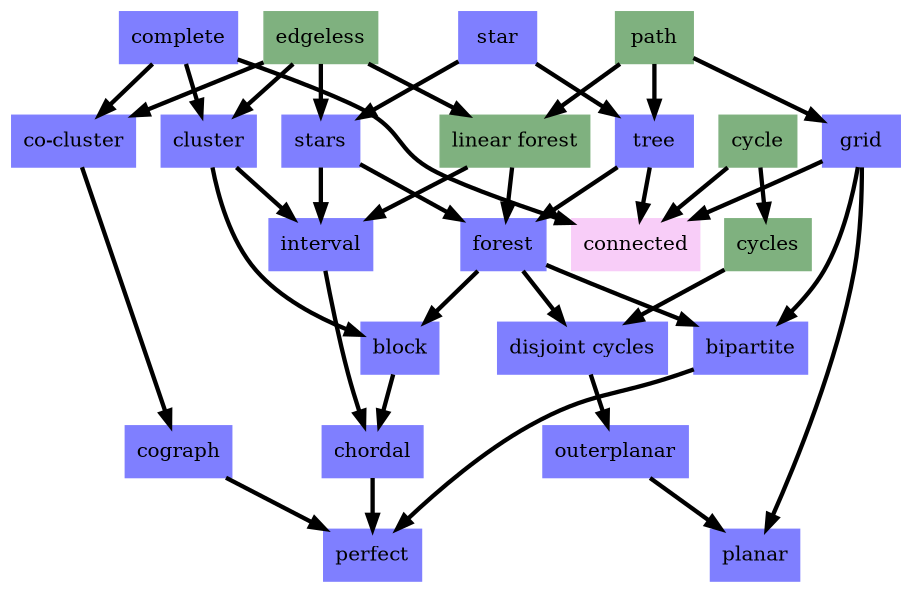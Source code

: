 digraph dif_inclusions_nCWUh3 {
	node [color=lightblue2 style=filled]
	margin=0.04 size="6,6"
	"n_QrxQsH" [label="block" URL="/parameters/html/QrxQsH" color="#7f7fff" shape=box]
	"n_RmssrZ" [label="perfect" URL="/parameters/html/RmssrZ" color="#7f7fff" shape=box]
	"n_WAU7vf" [label="cluster" URL="/parameters/html/WAU7vf" color="#7f7fff" shape=box]
	"n_9Qd0Mx" [label="cograph" URL="/parameters/html/9Qd0Mx" color="#7f7fff" shape=box]
	"n_7HR4uV" [label="co-cluster" URL="/parameters/html/7HR4uV" color="#7f7fff" shape=box]
	"n_EhdXNA" [label="complete" URL="/parameters/html/EhdXNA" color="#7f7fff" shape=box]
	"n_loZ5LD" [label="planar" URL="/parameters/html/loZ5LD" color="#7f7fff" shape=box]
	"n_ryPlqz" [label="path" URL="/parameters/html/ryPlqz" color="#7fb17f" shape=box]
	"n_lfYXuK" [label="grid" URL="/parameters/html/lfYXuK" color="#7f7fff" shape=box]
	"n_KlMP0i" [label="connected" URL="/parameters/html/KlMP0i" color="#f8cdf8" shape=box]
	"n_Ti0asF" [label="cycle" URL="/parameters/html/Ti0asF" color="#7fb17f" shape=box]
	"n_AGnF5Z" [label="disjoint cycles" URL="/parameters/html/AGnF5Z" color="#7f7fff" shape=box]
	"n_10JR3F" [label="stars" URL="/parameters/html/10JR3F" color="#7f7fff" shape=box]
	"n_rJyICu" [label="tree" URL="/parameters/html/rJyICu" color="#7f7fff" shape=box]
	"n_skQuFN" [label="linear forest" URL="/parameters/html/skQuFN" color="#7fb17f" shape=box]
	"n_0oCyaG" [label="outerplanar" URL="/parameters/html/0oCyaG" color="#7f7fff" shape=box]
	"n_2iJr52" [label="cycles" URL="/parameters/html/2iJr52" color="#7fb17f" shape=box]
	"n_LsiBbX" [label="edgeless" URL="/parameters/html/LsiBbX" color="#7fb17f" shape=box]
	"n_p5skoj" [label="interval" URL="/parameters/html/p5skoj" color="#7f7fff" shape=box]
	"n_Cv1PaJ" [label="chordal" URL="/parameters/html/Cv1PaJ" color="#7f7fff" shape=box]
	"n_CortlU" [label="star" URL="/parameters/html/CortlU" color="#7f7fff" shape=box]
	"n_cLHJkW" [label="bipartite" URL="/parameters/html/cLHJkW" color="#7f7fff" shape=box]
	"n_JngPPm" [label="forest" URL="/parameters/html/JngPPm" color="#7f7fff" shape=box]
	"n_LsiBbX" -> "n_skQuFN" [label="" decorate=true lblstyle="above, sloped" weight="100" penwidth="3.0"]
	"n_p5skoj" -> "n_Cv1PaJ" [label="" decorate=true lblstyle="above, sloped" weight="100" penwidth="3.0"]
	"n_JngPPm" -> "n_cLHJkW" [label="" decorate=true lblstyle="above, sloped" weight="100" penwidth="3.0"]
	"n_ryPlqz" -> "n_lfYXuK" [label="" decorate=true lblstyle="above, sloped" weight="100" penwidth="3.0"]
	"n_Cv1PaJ" -> "n_RmssrZ" [label="" decorate=true lblstyle="above, sloped" weight="100" penwidth="3.0"]
	"n_LsiBbX" -> "n_7HR4uV" [label="" decorate=true lblstyle="above, sloped" weight="100" penwidth="3.0"]
	"n_JngPPm" -> "n_QrxQsH" [label="" decorate=true lblstyle="above, sloped" weight="100" penwidth="3.0"]
	"n_ryPlqz" -> "n_skQuFN" [label="" decorate=true lblstyle="above, sloped" weight="100" penwidth="3.0"]
	"n_EhdXNA" -> "n_KlMP0i" [label="" decorate=true lblstyle="above, sloped" weight="100" penwidth="3.0"]
	"n_lfYXuK" -> "n_KlMP0i" [label="" decorate=true lblstyle="above, sloped" weight="100" penwidth="3.0"]
	"n_10JR3F" -> "n_JngPPm" [label="" decorate=true lblstyle="above, sloped" weight="100" penwidth="3.0"]
	"n_rJyICu" -> "n_KlMP0i" [label="" decorate=true lblstyle="above, sloped" weight="100" penwidth="3.0"]
	"n_9Qd0Mx" -> "n_RmssrZ" [label="" decorate=true lblstyle="above, sloped" weight="100" penwidth="3.0"]
	"n_2iJr52" -> "n_AGnF5Z" [label="" decorate=true lblstyle="above, sloped" weight="100" penwidth="3.0"]
	"n_Ti0asF" -> "n_2iJr52" [label="" decorate=true lblstyle="above, sloped" weight="100" penwidth="3.0"]
	"n_0oCyaG" -> "n_loZ5LD" [label="" decorate=true lblstyle="above, sloped" weight="100" penwidth="3.0"]
	"n_skQuFN" -> "n_JngPPm" [label="" decorate=true lblstyle="above, sloped" weight="100" penwidth="3.0"]
	"n_QrxQsH" -> "n_Cv1PaJ" [label="" decorate=true lblstyle="above, sloped" weight="100" penwidth="3.0"]
	"n_skQuFN" -> "n_p5skoj" [label="" decorate=true lblstyle="above, sloped" weight="100" penwidth="3.0"]
	"n_EhdXNA" -> "n_7HR4uV" [label="" decorate=true lblstyle="above, sloped" weight="100" penwidth="3.0"]
	"n_AGnF5Z" -> "n_0oCyaG" [label="" decorate=true lblstyle="above, sloped" weight="100" penwidth="3.0"]
	"n_lfYXuK" -> "n_loZ5LD" [label="" decorate=true lblstyle="above, sloped" weight="100" penwidth="3.0"]
	"n_cLHJkW" -> "n_RmssrZ" [label="" decorate=true lblstyle="above, sloped" weight="100" penwidth="3.0"]
	"n_JngPPm" -> "n_AGnF5Z" [label="" decorate=true lblstyle="above, sloped" weight="100" penwidth="3.0"]
	"n_7HR4uV" -> "n_9Qd0Mx" [label="" decorate=true lblstyle="above, sloped" weight="100" penwidth="3.0"]
	"n_WAU7vf" -> "n_p5skoj" [label="" decorate=true lblstyle="above, sloped" weight="100" penwidth="3.0"]
	"n_rJyICu" -> "n_JngPPm" [label="" decorate=true lblstyle="above, sloped" weight="100" penwidth="3.0"]
	"n_CortlU" -> "n_10JR3F" [label="" decorate=true lblstyle="above, sloped" weight="100" penwidth="3.0"]
	"n_lfYXuK" -> "n_cLHJkW" [label="" decorate=true lblstyle="above, sloped" weight="100" penwidth="3.0"]
	"n_Ti0asF" -> "n_KlMP0i" [label="" decorate=true lblstyle="above, sloped" weight="100" penwidth="3.0"]
	"n_LsiBbX" -> "n_10JR3F" [label="" decorate=true lblstyle="above, sloped" weight="100" penwidth="3.0"]
	"n_ryPlqz" -> "n_rJyICu" [label="" decorate=true lblstyle="above, sloped" weight="100" penwidth="3.0"]
	"n_LsiBbX" -> "n_WAU7vf" [label="" decorate=true lblstyle="above, sloped" weight="100" penwidth="3.0"]
	"n_10JR3F" -> "n_p5skoj" [label="" decorate=true lblstyle="above, sloped" weight="100" penwidth="3.0"]
	"n_CortlU" -> "n_rJyICu" [label="" decorate=true lblstyle="above, sloped" weight="100" penwidth="3.0"]
	"n_WAU7vf" -> "n_QrxQsH" [label="" decorate=true lblstyle="above, sloped" weight="100" penwidth="3.0"]
	"n_EhdXNA" -> "n_WAU7vf" [label="" decorate=true lblstyle="above, sloped" weight="100" penwidth="3.0"]
}
